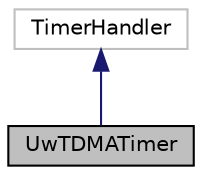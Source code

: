 digraph "UwTDMATimer"
{
 // LATEX_PDF_SIZE
  edge [fontname="Helvetica",fontsize="10",labelfontname="Helvetica",labelfontsize="10"];
  node [fontname="Helvetica",fontsize="10",shape=record];
  Node1 [label="UwTDMATimer",height=0.2,width=0.4,color="black", fillcolor="grey75", style="filled", fontcolor="black",tooltip="UwTDMATimer class is used to handle the scheduling period of UWTDMA slots."];
  Node2 -> Node1 [dir="back",color="midnightblue",fontsize="10",style="solid",fontname="Helvetica"];
  Node2 [label="TimerHandler",height=0.2,width=0.4,color="grey75", fillcolor="white", style="filled",tooltip=" "];
}
